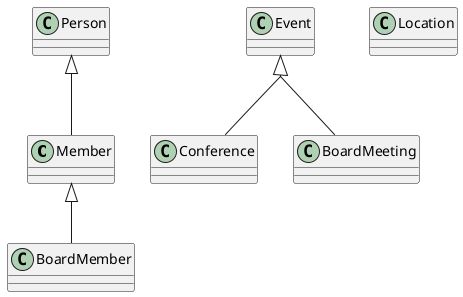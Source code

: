 @startuml
class Member
class BoardMember
class Event
class Conference
class BoardMeeting
class Location
class Person

skinparam groupInheritance 2
Event <|-- Conference
Event <|-- BoardMeeting

Person <|-- Member
Member <|-- BoardMember

@enduml